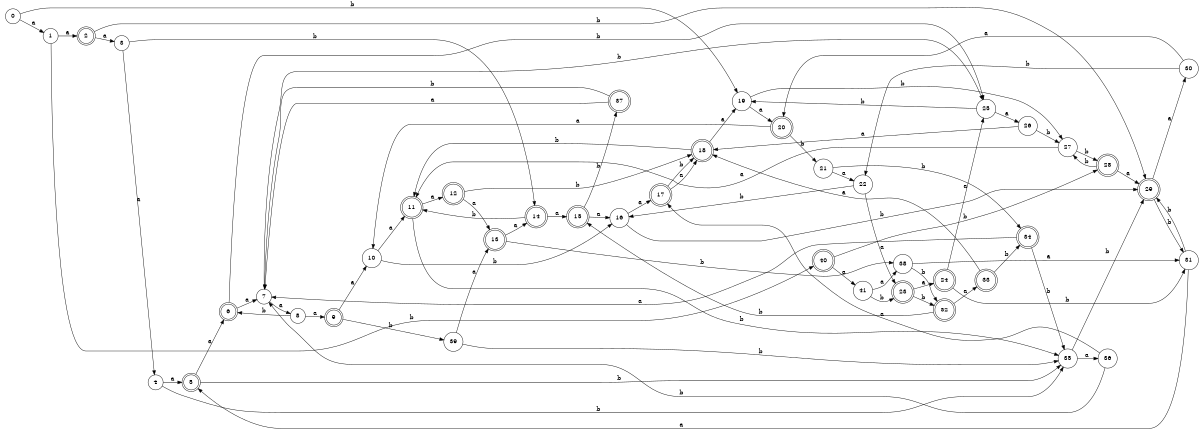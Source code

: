 digraph n34_1 {
__start0 [label="" shape="none"];

rankdir=LR;
size="8,5";

s0 [style="filled", color="black", fillcolor="white" shape="circle", label="0"];
s1 [style="filled", color="black", fillcolor="white" shape="circle", label="1"];
s2 [style="rounded,filled", color="black", fillcolor="white" shape="doublecircle", label="2"];
s3 [style="filled", color="black", fillcolor="white" shape="circle", label="3"];
s4 [style="filled", color="black", fillcolor="white" shape="circle", label="4"];
s5 [style="rounded,filled", color="black", fillcolor="white" shape="doublecircle", label="5"];
s6 [style="rounded,filled", color="black", fillcolor="white" shape="doublecircle", label="6"];
s7 [style="filled", color="black", fillcolor="white" shape="circle", label="7"];
s8 [style="filled", color="black", fillcolor="white" shape="circle", label="8"];
s9 [style="rounded,filled", color="black", fillcolor="white" shape="doublecircle", label="9"];
s10 [style="filled", color="black", fillcolor="white" shape="circle", label="10"];
s11 [style="rounded,filled", color="black", fillcolor="white" shape="doublecircle", label="11"];
s12 [style="rounded,filled", color="black", fillcolor="white" shape="doublecircle", label="12"];
s13 [style="rounded,filled", color="black", fillcolor="white" shape="doublecircle", label="13"];
s14 [style="rounded,filled", color="black", fillcolor="white" shape="doublecircle", label="14"];
s15 [style="rounded,filled", color="black", fillcolor="white" shape="doublecircle", label="15"];
s16 [style="filled", color="black", fillcolor="white" shape="circle", label="16"];
s17 [style="rounded,filled", color="black", fillcolor="white" shape="doublecircle", label="17"];
s18 [style="rounded,filled", color="black", fillcolor="white" shape="doublecircle", label="18"];
s19 [style="filled", color="black", fillcolor="white" shape="circle", label="19"];
s20 [style="rounded,filled", color="black", fillcolor="white" shape="doublecircle", label="20"];
s21 [style="filled", color="black", fillcolor="white" shape="circle", label="21"];
s22 [style="filled", color="black", fillcolor="white" shape="circle", label="22"];
s23 [style="rounded,filled", color="black", fillcolor="white" shape="doublecircle", label="23"];
s24 [style="rounded,filled", color="black", fillcolor="white" shape="doublecircle", label="24"];
s25 [style="filled", color="black", fillcolor="white" shape="circle", label="25"];
s26 [style="filled", color="black", fillcolor="white" shape="circle", label="26"];
s27 [style="filled", color="black", fillcolor="white" shape="circle", label="27"];
s28 [style="rounded,filled", color="black", fillcolor="white" shape="doublecircle", label="28"];
s29 [style="rounded,filled", color="black", fillcolor="white" shape="doublecircle", label="29"];
s30 [style="filled", color="black", fillcolor="white" shape="circle", label="30"];
s31 [style="filled", color="black", fillcolor="white" shape="circle", label="31"];
s32 [style="rounded,filled", color="black", fillcolor="white" shape="doublecircle", label="32"];
s33 [style="rounded,filled", color="black", fillcolor="white" shape="doublecircle", label="33"];
s34 [style="rounded,filled", color="black", fillcolor="white" shape="doublecircle", label="34"];
s35 [style="filled", color="black", fillcolor="white" shape="circle", label="35"];
s36 [style="filled", color="black", fillcolor="white" shape="circle", label="36"];
s37 [style="rounded,filled", color="black", fillcolor="white" shape="doublecircle", label="37"];
s38 [style="filled", color="black", fillcolor="white" shape="circle", label="38"];
s39 [style="filled", color="black", fillcolor="white" shape="circle", label="39"];
s40 [style="rounded,filled", color="black", fillcolor="white" shape="doublecircle", label="40"];
s41 [style="filled", color="black", fillcolor="white" shape="circle", label="41"];
s0 -> s1 [label="a"];
s0 -> s19 [label="b"];
s1 -> s2 [label="a"];
s1 -> s40 [label="b"];
s2 -> s3 [label="a"];
s2 -> s29 [label="b"];
s3 -> s4 [label="a"];
s3 -> s14 [label="b"];
s4 -> s5 [label="a"];
s4 -> s35 [label="b"];
s5 -> s6 [label="a"];
s5 -> s35 [label="b"];
s6 -> s7 [label="a"];
s6 -> s25 [label="b"];
s7 -> s8 [label="a"];
s7 -> s25 [label="b"];
s8 -> s9 [label="a"];
s8 -> s6 [label="b"];
s9 -> s10 [label="a"];
s9 -> s39 [label="b"];
s10 -> s11 [label="a"];
s10 -> s16 [label="b"];
s11 -> s12 [label="a"];
s11 -> s35 [label="b"];
s12 -> s13 [label="a"];
s12 -> s18 [label="b"];
s13 -> s14 [label="a"];
s13 -> s38 [label="b"];
s14 -> s15 [label="a"];
s14 -> s11 [label="b"];
s15 -> s16 [label="a"];
s15 -> s37 [label="b"];
s16 -> s17 [label="a"];
s16 -> s29 [label="b"];
s17 -> s18 [label="a"];
s17 -> s18 [label="b"];
s18 -> s19 [label="a"];
s18 -> s11 [label="b"];
s19 -> s20 [label="a"];
s19 -> s27 [label="b"];
s20 -> s10 [label="a"];
s20 -> s21 [label="b"];
s21 -> s22 [label="a"];
s21 -> s34 [label="b"];
s22 -> s23 [label="a"];
s22 -> s16 [label="b"];
s23 -> s24 [label="a"];
s23 -> s32 [label="b"];
s24 -> s25 [label="a"];
s24 -> s31 [label="b"];
s25 -> s26 [label="a"];
s25 -> s19 [label="b"];
s26 -> s18 [label="a"];
s26 -> s27 [label="b"];
s27 -> s11 [label="a"];
s27 -> s28 [label="b"];
s28 -> s29 [label="a"];
s28 -> s27 [label="b"];
s29 -> s30 [label="a"];
s29 -> s31 [label="b"];
s30 -> s20 [label="a"];
s30 -> s22 [label="b"];
s31 -> s5 [label="a"];
s31 -> s29 [label="b"];
s32 -> s33 [label="a"];
s32 -> s15 [label="b"];
s33 -> s18 [label="a"];
s33 -> s34 [label="b"];
s34 -> s7 [label="a"];
s34 -> s35 [label="b"];
s35 -> s36 [label="a"];
s35 -> s29 [label="b"];
s36 -> s17 [label="a"];
s36 -> s7 [label="b"];
s37 -> s7 [label="a"];
s37 -> s7 [label="b"];
s38 -> s31 [label="a"];
s38 -> s32 [label="b"];
s39 -> s13 [label="a"];
s39 -> s35 [label="b"];
s40 -> s41 [label="a"];
s40 -> s28 [label="b"];
s41 -> s38 [label="a"];
s41 -> s23 [label="b"];

}